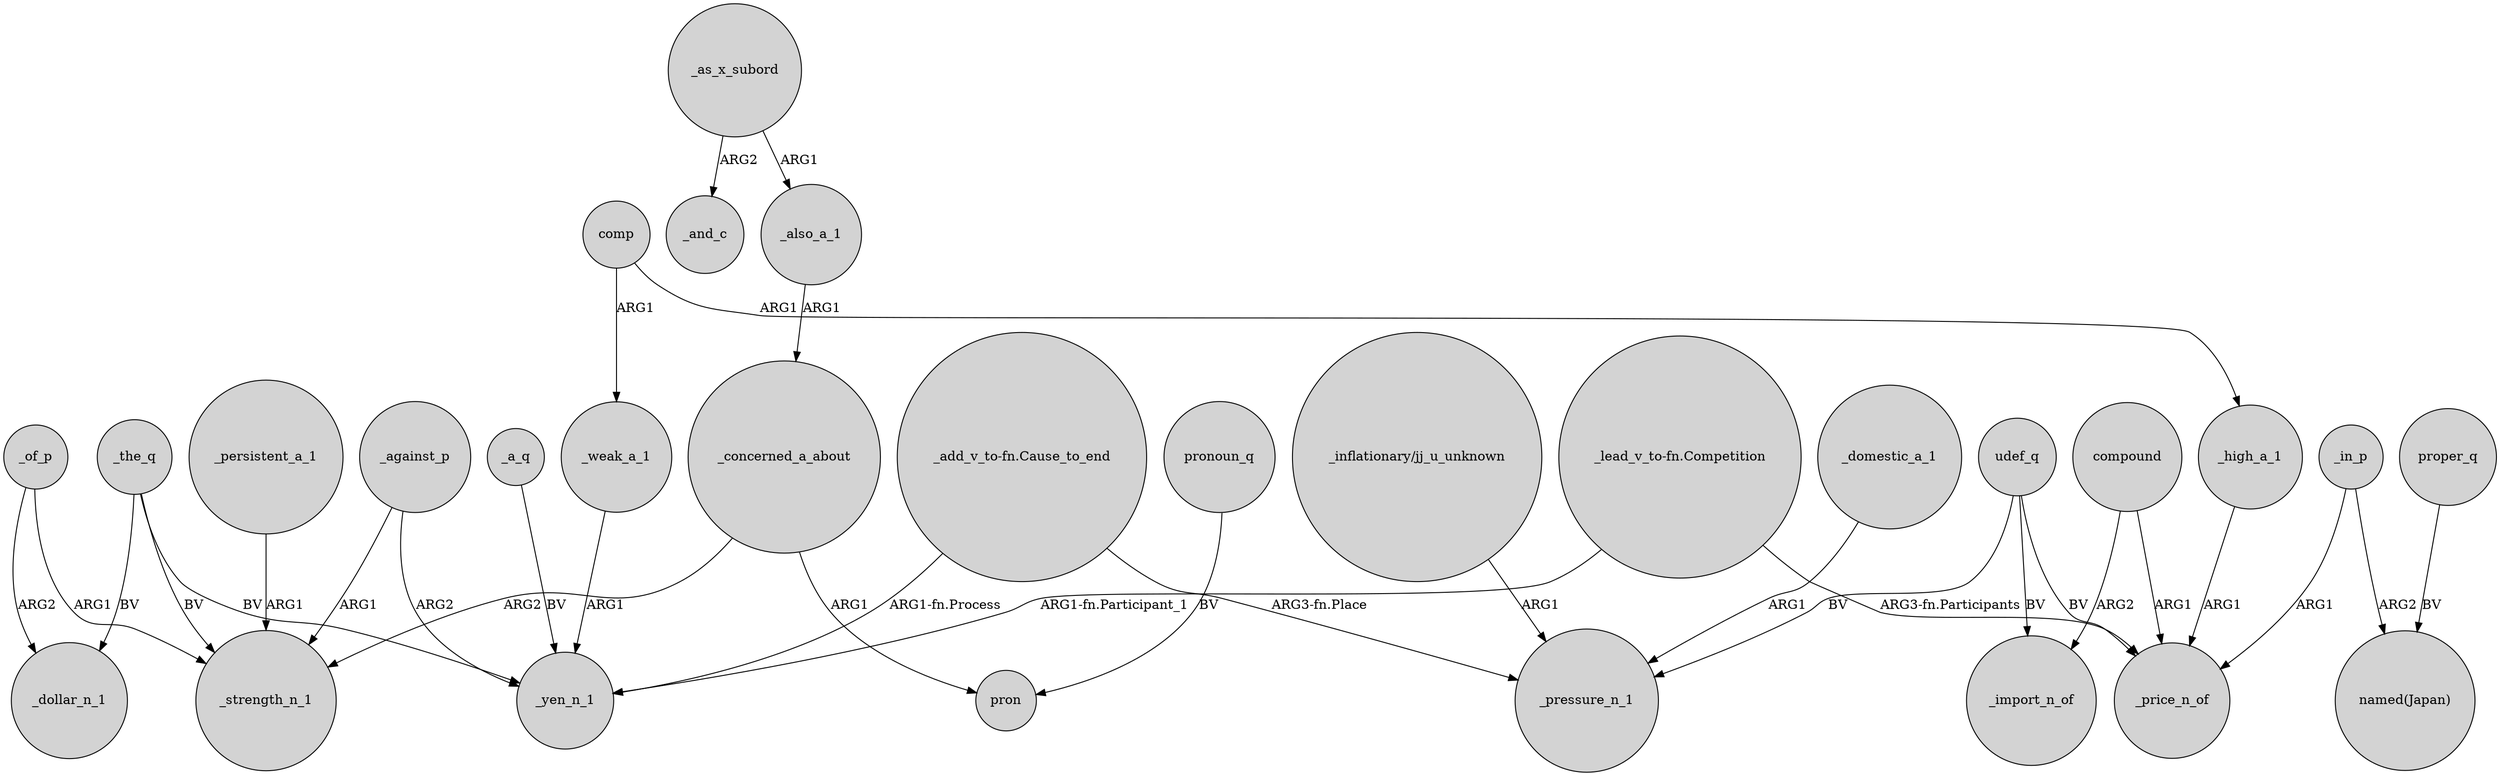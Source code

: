 digraph {
	node [shape=circle style=filled]
	_a_q -> _yen_n_1 [label=BV]
	compound -> _import_n_of [label=ARG2]
	_against_p -> _yen_n_1 [label=ARG2]
	udef_q -> _price_n_of [label=BV]
	"_inflationary/jj_u_unknown" -> _pressure_n_1 [label=ARG1]
	_of_p -> _strength_n_1 [label=ARG1]
	_domestic_a_1 -> _pressure_n_1 [label=ARG1]
	_the_q -> _dollar_n_1 [label=BV]
	_also_a_1 -> _concerned_a_about [label=ARG1]
	"_add_v_to-fn.Cause_to_end" -> _pressure_n_1 [label="ARG3-fn.Place"]
	_as_x_subord -> _and_c [label=ARG2]
	udef_q -> _pressure_n_1 [label=BV]
	_high_a_1 -> _price_n_of [label=ARG1]
	_against_p -> _strength_n_1 [label=ARG1]
	pronoun_q -> pron [label=BV]
	comp -> _weak_a_1 [label=ARG1]
	_the_q -> _yen_n_1 [label=BV]
	_concerned_a_about -> pron [label=ARG1]
	comp -> _high_a_1 [label=ARG1]
	"_add_v_to-fn.Cause_to_end" -> _yen_n_1 [label="ARG1-fn.Process"]
	proper_q -> "named(Japan)" [label=BV]
	_weak_a_1 -> _yen_n_1 [label=ARG1]
	_concerned_a_about -> _strength_n_1 [label=ARG2]
	_as_x_subord -> _also_a_1 [label=ARG1]
	"_lead_v_to-fn.Competition" -> _price_n_of [label="ARG3-fn.Participants"]
	_the_q -> _strength_n_1 [label=BV]
	_in_p -> "named(Japan)" [label=ARG2]
	_of_p -> _dollar_n_1 [label=ARG2]
	"_lead_v_to-fn.Competition" -> _yen_n_1 [label="ARG1-fn.Participant_1"]
	_in_p -> _price_n_of [label=ARG1]
	udef_q -> _import_n_of [label=BV]
	compound -> _price_n_of [label=ARG1]
	_persistent_a_1 -> _strength_n_1 [label=ARG1]
}

